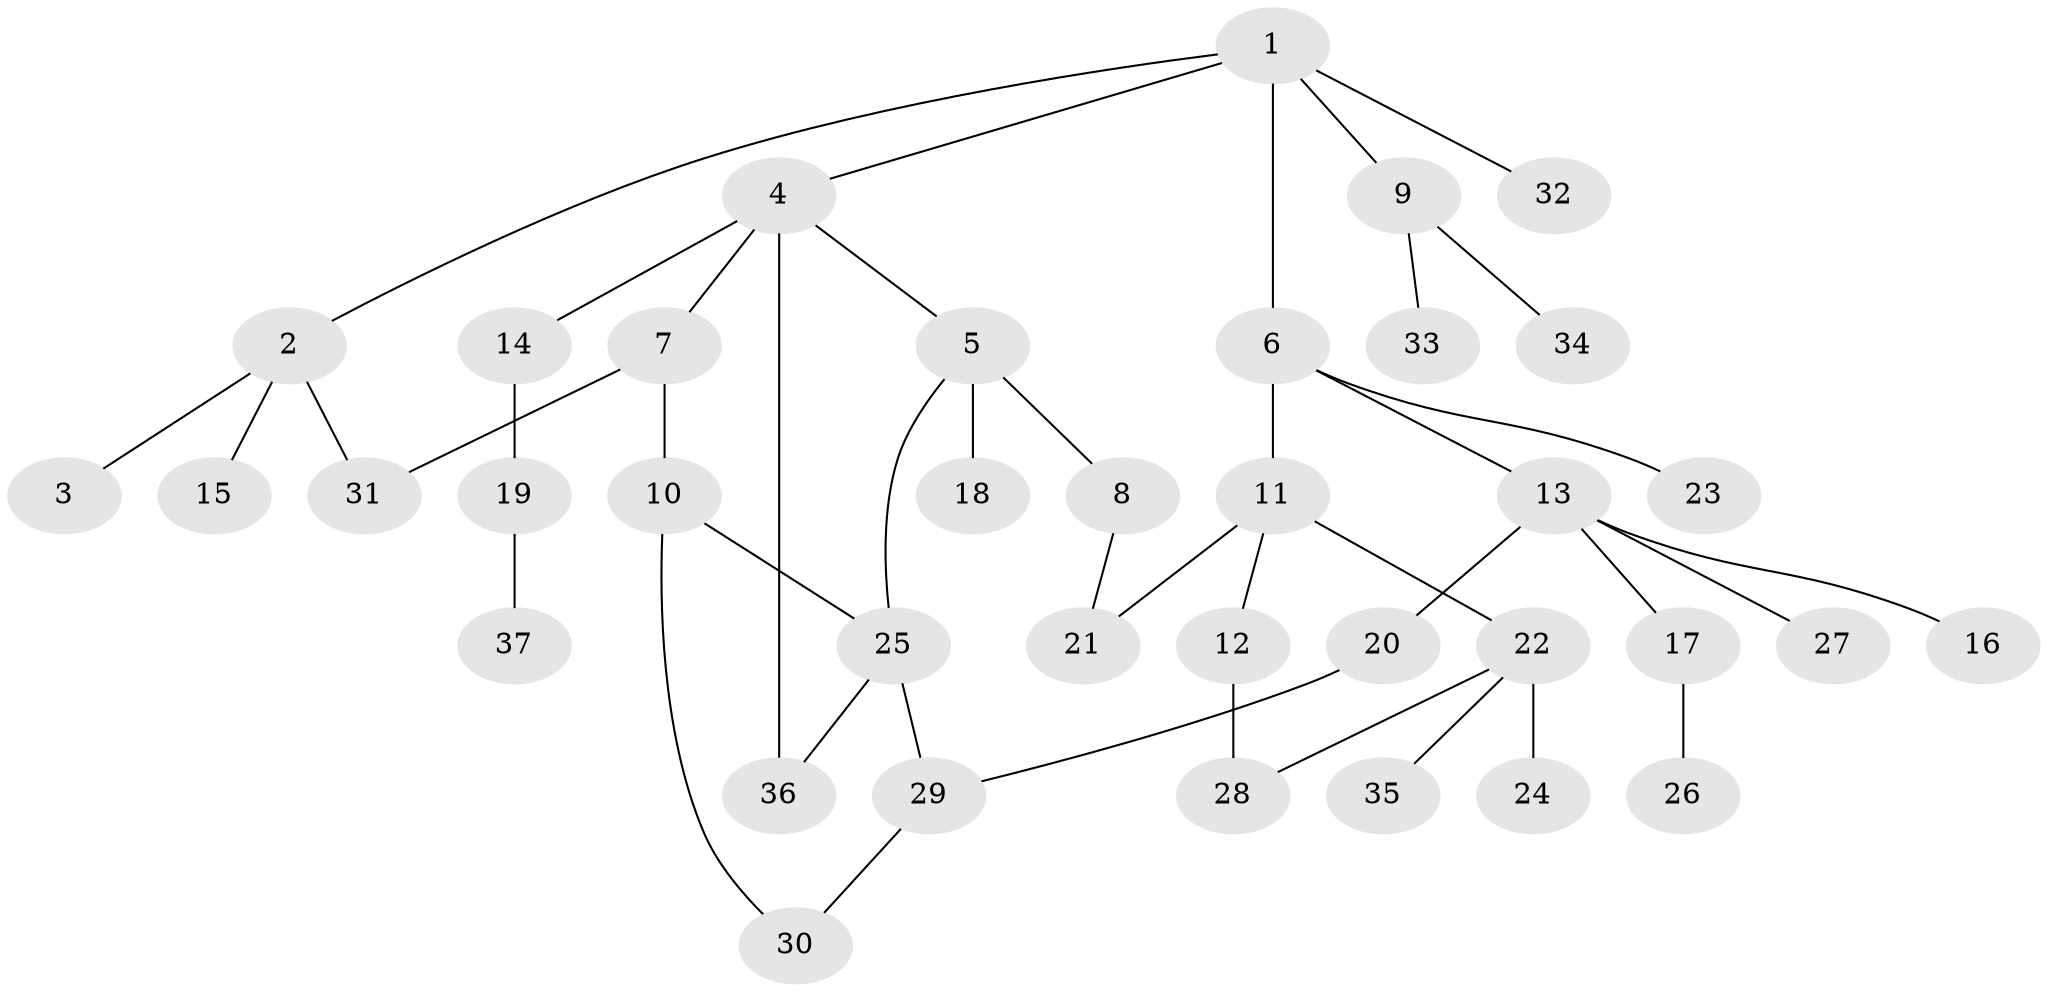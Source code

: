 // original degree distribution, {6: 0.02857142857142857, 4: 0.11428571428571428, 3: 0.14285714285714285, 5: 0.02857142857142857, 2: 0.22857142857142856, 7: 0.014285714285714285, 1: 0.44285714285714284}
// Generated by graph-tools (version 1.1) at 2025/34/03/09/25 02:34:26]
// undirected, 37 vertices, 43 edges
graph export_dot {
graph [start="1"]
  node [color=gray90,style=filled];
  1;
  2;
  3;
  4;
  5;
  6;
  7;
  8;
  9;
  10;
  11;
  12;
  13;
  14;
  15;
  16;
  17;
  18;
  19;
  20;
  21;
  22;
  23;
  24;
  25;
  26;
  27;
  28;
  29;
  30;
  31;
  32;
  33;
  34;
  35;
  36;
  37;
  1 -- 2 [weight=1.0];
  1 -- 4 [weight=1.0];
  1 -- 6 [weight=1.0];
  1 -- 9 [weight=1.0];
  1 -- 32 [weight=1.0];
  2 -- 3 [weight=2.0];
  2 -- 15 [weight=1.0];
  2 -- 31 [weight=2.0];
  4 -- 5 [weight=1.0];
  4 -- 7 [weight=1.0];
  4 -- 14 [weight=1.0];
  4 -- 36 [weight=1.0];
  5 -- 8 [weight=1.0];
  5 -- 18 [weight=3.0];
  5 -- 25 [weight=1.0];
  6 -- 11 [weight=3.0];
  6 -- 13 [weight=1.0];
  6 -- 23 [weight=1.0];
  7 -- 10 [weight=1.0];
  7 -- 31 [weight=1.0];
  8 -- 21 [weight=2.0];
  9 -- 33 [weight=1.0];
  9 -- 34 [weight=1.0];
  10 -- 25 [weight=1.0];
  10 -- 30 [weight=1.0];
  11 -- 12 [weight=1.0];
  11 -- 21 [weight=1.0];
  11 -- 22 [weight=1.0];
  12 -- 28 [weight=1.0];
  13 -- 16 [weight=1.0];
  13 -- 17 [weight=1.0];
  13 -- 20 [weight=1.0];
  13 -- 27 [weight=1.0];
  14 -- 19 [weight=1.0];
  17 -- 26 [weight=1.0];
  19 -- 37 [weight=1.0];
  20 -- 29 [weight=1.0];
  22 -- 24 [weight=1.0];
  22 -- 28 [weight=1.0];
  22 -- 35 [weight=1.0];
  25 -- 29 [weight=1.0];
  25 -- 36 [weight=1.0];
  29 -- 30 [weight=1.0];
}

